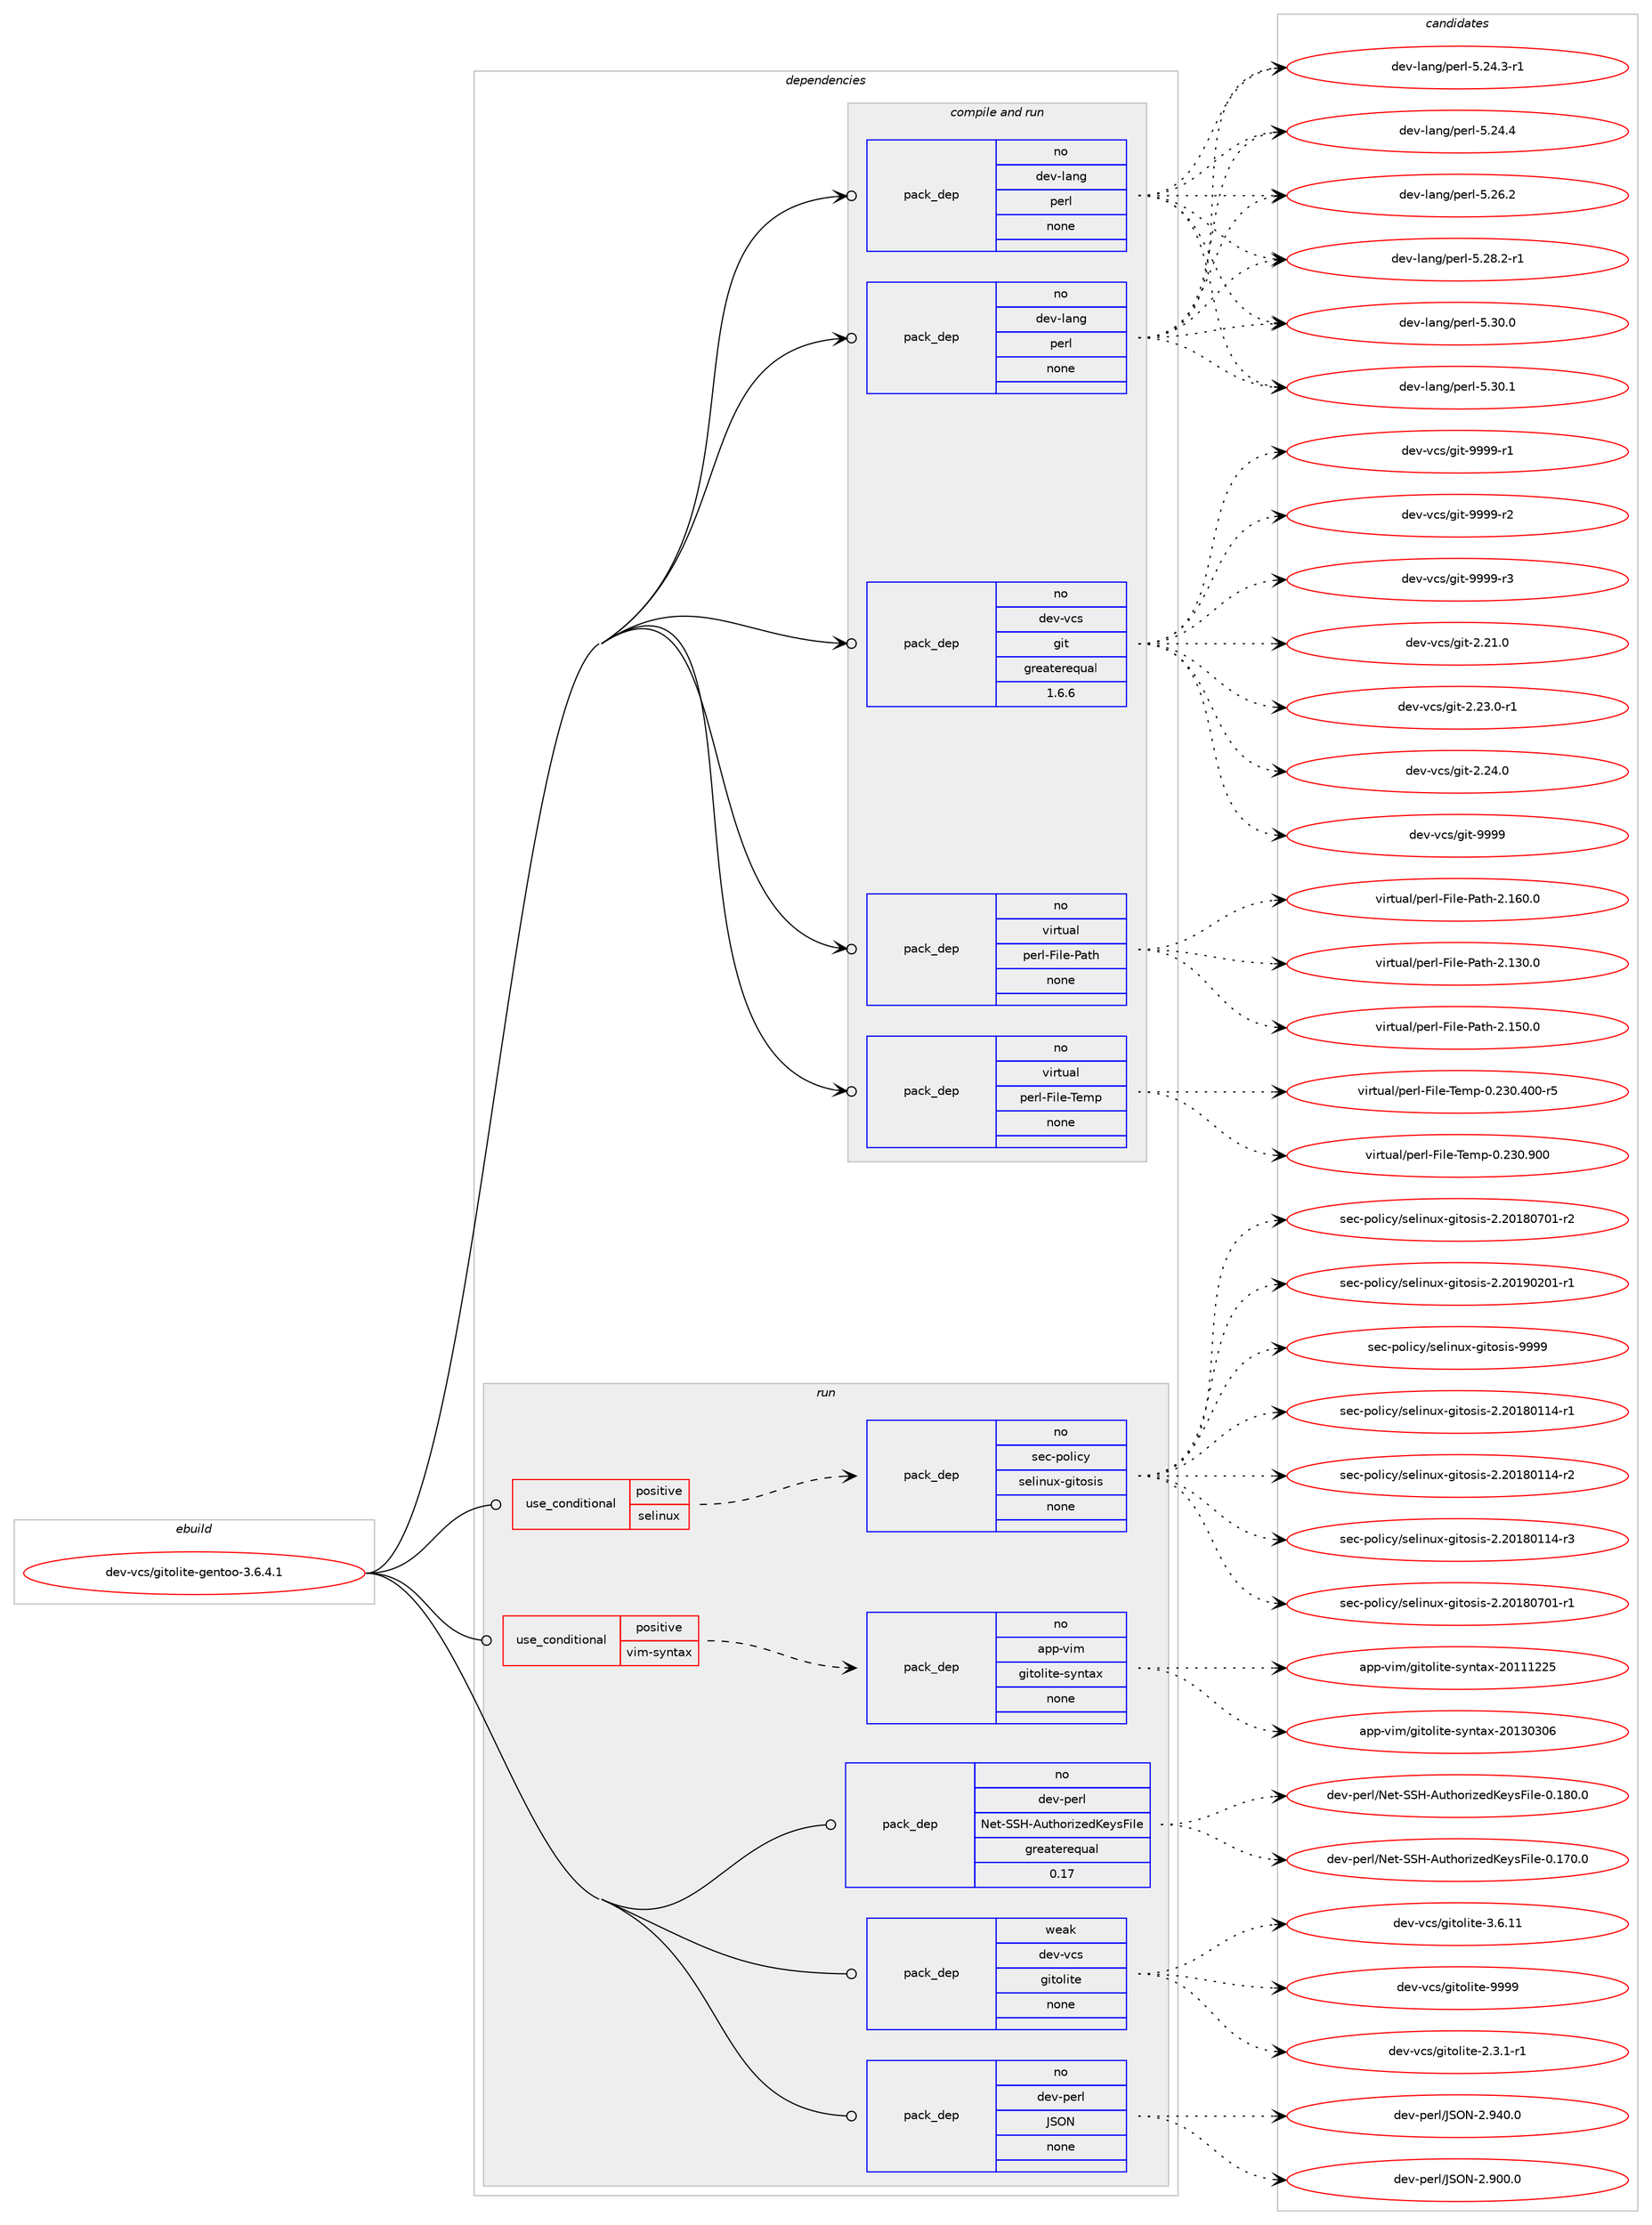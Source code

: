 digraph prolog {

# *************
# Graph options
# *************

newrank=true;
concentrate=true;
compound=true;
graph [rankdir=LR,fontname=Helvetica,fontsize=10,ranksep=1.5];#, ranksep=2.5, nodesep=0.2];
edge  [arrowhead=vee];
node  [fontname=Helvetica,fontsize=10];

# **********
# The ebuild
# **********

subgraph cluster_leftcol {
color=gray;
rank=same;
label=<<i>ebuild</i>>;
id [label="dev-vcs/gitolite-gentoo-3.6.4.1", color=red, width=4, href="../dev-vcs/gitolite-gentoo-3.6.4.1.svg"];
}

# ****************
# The dependencies
# ****************

subgraph cluster_midcol {
color=gray;
label=<<i>dependencies</i>>;
subgraph cluster_compile {
fillcolor="#eeeeee";
style=filled;
label=<<i>compile</i>>;
}
subgraph cluster_compileandrun {
fillcolor="#eeeeee";
style=filled;
label=<<i>compile and run</i>>;
subgraph pack538565 {
dependency734661 [label=<<TABLE BORDER="0" CELLBORDER="1" CELLSPACING="0" CELLPADDING="4" WIDTH="220"><TR><TD ROWSPAN="6" CELLPADDING="30">pack_dep</TD></TR><TR><TD WIDTH="110">no</TD></TR><TR><TD>dev-lang</TD></TR><TR><TD>perl</TD></TR><TR><TD>none</TD></TR><TR><TD></TD></TR></TABLE>>, shape=none, color=blue];
}
id:e -> dependency734661:w [weight=20,style="solid",arrowhead="odotvee"];
subgraph pack538566 {
dependency734662 [label=<<TABLE BORDER="0" CELLBORDER="1" CELLSPACING="0" CELLPADDING="4" WIDTH="220"><TR><TD ROWSPAN="6" CELLPADDING="30">pack_dep</TD></TR><TR><TD WIDTH="110">no</TD></TR><TR><TD>dev-lang</TD></TR><TR><TD>perl</TD></TR><TR><TD>none</TD></TR><TR><TD></TD></TR></TABLE>>, shape=none, color=blue];
}
id:e -> dependency734662:w [weight=20,style="solid",arrowhead="odotvee"];
subgraph pack538567 {
dependency734663 [label=<<TABLE BORDER="0" CELLBORDER="1" CELLSPACING="0" CELLPADDING="4" WIDTH="220"><TR><TD ROWSPAN="6" CELLPADDING="30">pack_dep</TD></TR><TR><TD WIDTH="110">no</TD></TR><TR><TD>dev-vcs</TD></TR><TR><TD>git</TD></TR><TR><TD>greaterequal</TD></TR><TR><TD>1.6.6</TD></TR></TABLE>>, shape=none, color=blue];
}
id:e -> dependency734663:w [weight=20,style="solid",arrowhead="odotvee"];
subgraph pack538568 {
dependency734664 [label=<<TABLE BORDER="0" CELLBORDER="1" CELLSPACING="0" CELLPADDING="4" WIDTH="220"><TR><TD ROWSPAN="6" CELLPADDING="30">pack_dep</TD></TR><TR><TD WIDTH="110">no</TD></TR><TR><TD>virtual</TD></TR><TR><TD>perl-File-Path</TD></TR><TR><TD>none</TD></TR><TR><TD></TD></TR></TABLE>>, shape=none, color=blue];
}
id:e -> dependency734664:w [weight=20,style="solid",arrowhead="odotvee"];
subgraph pack538569 {
dependency734665 [label=<<TABLE BORDER="0" CELLBORDER="1" CELLSPACING="0" CELLPADDING="4" WIDTH="220"><TR><TD ROWSPAN="6" CELLPADDING="30">pack_dep</TD></TR><TR><TD WIDTH="110">no</TD></TR><TR><TD>virtual</TD></TR><TR><TD>perl-File-Temp</TD></TR><TR><TD>none</TD></TR><TR><TD></TD></TR></TABLE>>, shape=none, color=blue];
}
id:e -> dependency734665:w [weight=20,style="solid",arrowhead="odotvee"];
}
subgraph cluster_run {
fillcolor="#eeeeee";
style=filled;
label=<<i>run</i>>;
subgraph cond183867 {
dependency734666 [label=<<TABLE BORDER="0" CELLBORDER="1" CELLSPACING="0" CELLPADDING="4"><TR><TD ROWSPAN="3" CELLPADDING="10">use_conditional</TD></TR><TR><TD>positive</TD></TR><TR><TD>selinux</TD></TR></TABLE>>, shape=none, color=red];
subgraph pack538570 {
dependency734667 [label=<<TABLE BORDER="0" CELLBORDER="1" CELLSPACING="0" CELLPADDING="4" WIDTH="220"><TR><TD ROWSPAN="6" CELLPADDING="30">pack_dep</TD></TR><TR><TD WIDTH="110">no</TD></TR><TR><TD>sec-policy</TD></TR><TR><TD>selinux-gitosis</TD></TR><TR><TD>none</TD></TR><TR><TD></TD></TR></TABLE>>, shape=none, color=blue];
}
dependency734666:e -> dependency734667:w [weight=20,style="dashed",arrowhead="vee"];
}
id:e -> dependency734666:w [weight=20,style="solid",arrowhead="odot"];
subgraph cond183868 {
dependency734668 [label=<<TABLE BORDER="0" CELLBORDER="1" CELLSPACING="0" CELLPADDING="4"><TR><TD ROWSPAN="3" CELLPADDING="10">use_conditional</TD></TR><TR><TD>positive</TD></TR><TR><TD>vim-syntax</TD></TR></TABLE>>, shape=none, color=red];
subgraph pack538571 {
dependency734669 [label=<<TABLE BORDER="0" CELLBORDER="1" CELLSPACING="0" CELLPADDING="4" WIDTH="220"><TR><TD ROWSPAN="6" CELLPADDING="30">pack_dep</TD></TR><TR><TD WIDTH="110">no</TD></TR><TR><TD>app-vim</TD></TR><TR><TD>gitolite-syntax</TD></TR><TR><TD>none</TD></TR><TR><TD></TD></TR></TABLE>>, shape=none, color=blue];
}
dependency734668:e -> dependency734669:w [weight=20,style="dashed",arrowhead="vee"];
}
id:e -> dependency734668:w [weight=20,style="solid",arrowhead="odot"];
subgraph pack538572 {
dependency734670 [label=<<TABLE BORDER="0" CELLBORDER="1" CELLSPACING="0" CELLPADDING="4" WIDTH="220"><TR><TD ROWSPAN="6" CELLPADDING="30">pack_dep</TD></TR><TR><TD WIDTH="110">no</TD></TR><TR><TD>dev-perl</TD></TR><TR><TD>JSON</TD></TR><TR><TD>none</TD></TR><TR><TD></TD></TR></TABLE>>, shape=none, color=blue];
}
id:e -> dependency734670:w [weight=20,style="solid",arrowhead="odot"];
subgraph pack538573 {
dependency734671 [label=<<TABLE BORDER="0" CELLBORDER="1" CELLSPACING="0" CELLPADDING="4" WIDTH="220"><TR><TD ROWSPAN="6" CELLPADDING="30">pack_dep</TD></TR><TR><TD WIDTH="110">no</TD></TR><TR><TD>dev-perl</TD></TR><TR><TD>Net-SSH-AuthorizedKeysFile</TD></TR><TR><TD>greaterequal</TD></TR><TR><TD>0.17</TD></TR></TABLE>>, shape=none, color=blue];
}
id:e -> dependency734671:w [weight=20,style="solid",arrowhead="odot"];
subgraph pack538574 {
dependency734672 [label=<<TABLE BORDER="0" CELLBORDER="1" CELLSPACING="0" CELLPADDING="4" WIDTH="220"><TR><TD ROWSPAN="6" CELLPADDING="30">pack_dep</TD></TR><TR><TD WIDTH="110">weak</TD></TR><TR><TD>dev-vcs</TD></TR><TR><TD>gitolite</TD></TR><TR><TD>none</TD></TR><TR><TD></TD></TR></TABLE>>, shape=none, color=blue];
}
id:e -> dependency734672:w [weight=20,style="solid",arrowhead="odot"];
}
}

# **************
# The candidates
# **************

subgraph cluster_choices {
rank=same;
color=gray;
label=<<i>candidates</i>>;

subgraph choice538565 {
color=black;
nodesep=1;
choice100101118451089711010347112101114108455346505246514511449 [label="dev-lang/perl-5.24.3-r1", color=red, width=4,href="../dev-lang/perl-5.24.3-r1.svg"];
choice10010111845108971101034711210111410845534650524652 [label="dev-lang/perl-5.24.4", color=red, width=4,href="../dev-lang/perl-5.24.4.svg"];
choice10010111845108971101034711210111410845534650544650 [label="dev-lang/perl-5.26.2", color=red, width=4,href="../dev-lang/perl-5.26.2.svg"];
choice100101118451089711010347112101114108455346505646504511449 [label="dev-lang/perl-5.28.2-r1", color=red, width=4,href="../dev-lang/perl-5.28.2-r1.svg"];
choice10010111845108971101034711210111410845534651484648 [label="dev-lang/perl-5.30.0", color=red, width=4,href="../dev-lang/perl-5.30.0.svg"];
choice10010111845108971101034711210111410845534651484649 [label="dev-lang/perl-5.30.1", color=red, width=4,href="../dev-lang/perl-5.30.1.svg"];
dependency734661:e -> choice100101118451089711010347112101114108455346505246514511449:w [style=dotted,weight="100"];
dependency734661:e -> choice10010111845108971101034711210111410845534650524652:w [style=dotted,weight="100"];
dependency734661:e -> choice10010111845108971101034711210111410845534650544650:w [style=dotted,weight="100"];
dependency734661:e -> choice100101118451089711010347112101114108455346505646504511449:w [style=dotted,weight="100"];
dependency734661:e -> choice10010111845108971101034711210111410845534651484648:w [style=dotted,weight="100"];
dependency734661:e -> choice10010111845108971101034711210111410845534651484649:w [style=dotted,weight="100"];
}
subgraph choice538566 {
color=black;
nodesep=1;
choice100101118451089711010347112101114108455346505246514511449 [label="dev-lang/perl-5.24.3-r1", color=red, width=4,href="../dev-lang/perl-5.24.3-r1.svg"];
choice10010111845108971101034711210111410845534650524652 [label="dev-lang/perl-5.24.4", color=red, width=4,href="../dev-lang/perl-5.24.4.svg"];
choice10010111845108971101034711210111410845534650544650 [label="dev-lang/perl-5.26.2", color=red, width=4,href="../dev-lang/perl-5.26.2.svg"];
choice100101118451089711010347112101114108455346505646504511449 [label="dev-lang/perl-5.28.2-r1", color=red, width=4,href="../dev-lang/perl-5.28.2-r1.svg"];
choice10010111845108971101034711210111410845534651484648 [label="dev-lang/perl-5.30.0", color=red, width=4,href="../dev-lang/perl-5.30.0.svg"];
choice10010111845108971101034711210111410845534651484649 [label="dev-lang/perl-5.30.1", color=red, width=4,href="../dev-lang/perl-5.30.1.svg"];
dependency734662:e -> choice100101118451089711010347112101114108455346505246514511449:w [style=dotted,weight="100"];
dependency734662:e -> choice10010111845108971101034711210111410845534650524652:w [style=dotted,weight="100"];
dependency734662:e -> choice10010111845108971101034711210111410845534650544650:w [style=dotted,weight="100"];
dependency734662:e -> choice100101118451089711010347112101114108455346505646504511449:w [style=dotted,weight="100"];
dependency734662:e -> choice10010111845108971101034711210111410845534651484648:w [style=dotted,weight="100"];
dependency734662:e -> choice10010111845108971101034711210111410845534651484649:w [style=dotted,weight="100"];
}
subgraph choice538567 {
color=black;
nodesep=1;
choice10010111845118991154710310511645504650494648 [label="dev-vcs/git-2.21.0", color=red, width=4,href="../dev-vcs/git-2.21.0.svg"];
choice100101118451189911547103105116455046505146484511449 [label="dev-vcs/git-2.23.0-r1", color=red, width=4,href="../dev-vcs/git-2.23.0-r1.svg"];
choice10010111845118991154710310511645504650524648 [label="dev-vcs/git-2.24.0", color=red, width=4,href="../dev-vcs/git-2.24.0.svg"];
choice1001011184511899115471031051164557575757 [label="dev-vcs/git-9999", color=red, width=4,href="../dev-vcs/git-9999.svg"];
choice10010111845118991154710310511645575757574511449 [label="dev-vcs/git-9999-r1", color=red, width=4,href="../dev-vcs/git-9999-r1.svg"];
choice10010111845118991154710310511645575757574511450 [label="dev-vcs/git-9999-r2", color=red, width=4,href="../dev-vcs/git-9999-r2.svg"];
choice10010111845118991154710310511645575757574511451 [label="dev-vcs/git-9999-r3", color=red, width=4,href="../dev-vcs/git-9999-r3.svg"];
dependency734663:e -> choice10010111845118991154710310511645504650494648:w [style=dotted,weight="100"];
dependency734663:e -> choice100101118451189911547103105116455046505146484511449:w [style=dotted,weight="100"];
dependency734663:e -> choice10010111845118991154710310511645504650524648:w [style=dotted,weight="100"];
dependency734663:e -> choice1001011184511899115471031051164557575757:w [style=dotted,weight="100"];
dependency734663:e -> choice10010111845118991154710310511645575757574511449:w [style=dotted,weight="100"];
dependency734663:e -> choice10010111845118991154710310511645575757574511450:w [style=dotted,weight="100"];
dependency734663:e -> choice10010111845118991154710310511645575757574511451:w [style=dotted,weight="100"];
}
subgraph choice538568 {
color=black;
nodesep=1;
choice118105114116117971084711210111410845701051081014580971161044550464951484648 [label="virtual/perl-File-Path-2.130.0", color=red, width=4,href="../virtual/perl-File-Path-2.130.0.svg"];
choice118105114116117971084711210111410845701051081014580971161044550464953484648 [label="virtual/perl-File-Path-2.150.0", color=red, width=4,href="../virtual/perl-File-Path-2.150.0.svg"];
choice118105114116117971084711210111410845701051081014580971161044550464954484648 [label="virtual/perl-File-Path-2.160.0", color=red, width=4,href="../virtual/perl-File-Path-2.160.0.svg"];
dependency734664:e -> choice118105114116117971084711210111410845701051081014580971161044550464951484648:w [style=dotted,weight="100"];
dependency734664:e -> choice118105114116117971084711210111410845701051081014580971161044550464953484648:w [style=dotted,weight="100"];
dependency734664:e -> choice118105114116117971084711210111410845701051081014580971161044550464954484648:w [style=dotted,weight="100"];
}
subgraph choice538569 {
color=black;
nodesep=1;
choice118105114116117971084711210111410845701051081014584101109112454846505148465248484511453 [label="virtual/perl-File-Temp-0.230.400-r5", color=red, width=4,href="../virtual/perl-File-Temp-0.230.400-r5.svg"];
choice11810511411611797108471121011141084570105108101458410110911245484650514846574848 [label="virtual/perl-File-Temp-0.230.900", color=red, width=4,href="../virtual/perl-File-Temp-0.230.900.svg"];
dependency734665:e -> choice118105114116117971084711210111410845701051081014584101109112454846505148465248484511453:w [style=dotted,weight="100"];
dependency734665:e -> choice11810511411611797108471121011141084570105108101458410110911245484650514846574848:w [style=dotted,weight="100"];
}
subgraph choice538570 {
color=black;
nodesep=1;
choice115101994511211110810599121471151011081051101171204510310511611111510511545504650484956484949524511449 [label="sec-policy/selinux-gitosis-2.20180114-r1", color=red, width=4,href="../sec-policy/selinux-gitosis-2.20180114-r1.svg"];
choice115101994511211110810599121471151011081051101171204510310511611111510511545504650484956484949524511450 [label="sec-policy/selinux-gitosis-2.20180114-r2", color=red, width=4,href="../sec-policy/selinux-gitosis-2.20180114-r2.svg"];
choice115101994511211110810599121471151011081051101171204510310511611111510511545504650484956484949524511451 [label="sec-policy/selinux-gitosis-2.20180114-r3", color=red, width=4,href="../sec-policy/selinux-gitosis-2.20180114-r3.svg"];
choice115101994511211110810599121471151011081051101171204510310511611111510511545504650484956485548494511449 [label="sec-policy/selinux-gitosis-2.20180701-r1", color=red, width=4,href="../sec-policy/selinux-gitosis-2.20180701-r1.svg"];
choice115101994511211110810599121471151011081051101171204510310511611111510511545504650484956485548494511450 [label="sec-policy/selinux-gitosis-2.20180701-r2", color=red, width=4,href="../sec-policy/selinux-gitosis-2.20180701-r2.svg"];
choice115101994511211110810599121471151011081051101171204510310511611111510511545504650484957485048494511449 [label="sec-policy/selinux-gitosis-2.20190201-r1", color=red, width=4,href="../sec-policy/selinux-gitosis-2.20190201-r1.svg"];
choice11510199451121111081059912147115101108105110117120451031051161111151051154557575757 [label="sec-policy/selinux-gitosis-9999", color=red, width=4,href="../sec-policy/selinux-gitosis-9999.svg"];
dependency734667:e -> choice115101994511211110810599121471151011081051101171204510310511611111510511545504650484956484949524511449:w [style=dotted,weight="100"];
dependency734667:e -> choice115101994511211110810599121471151011081051101171204510310511611111510511545504650484956484949524511450:w [style=dotted,weight="100"];
dependency734667:e -> choice115101994511211110810599121471151011081051101171204510310511611111510511545504650484956484949524511451:w [style=dotted,weight="100"];
dependency734667:e -> choice115101994511211110810599121471151011081051101171204510310511611111510511545504650484956485548494511449:w [style=dotted,weight="100"];
dependency734667:e -> choice115101994511211110810599121471151011081051101171204510310511611111510511545504650484956485548494511450:w [style=dotted,weight="100"];
dependency734667:e -> choice115101994511211110810599121471151011081051101171204510310511611111510511545504650484957485048494511449:w [style=dotted,weight="100"];
dependency734667:e -> choice11510199451121111081059912147115101108105110117120451031051161111151051154557575757:w [style=dotted,weight="100"];
}
subgraph choice538571 {
color=black;
nodesep=1;
choice9711211245118105109471031051161111081051161014511512111011697120455048494949505053 [label="app-vim/gitolite-syntax-20111225", color=red, width=4,href="../app-vim/gitolite-syntax-20111225.svg"];
choice9711211245118105109471031051161111081051161014511512111011697120455048495148514854 [label="app-vim/gitolite-syntax-20130306", color=red, width=4,href="../app-vim/gitolite-syntax-20130306.svg"];
dependency734669:e -> choice9711211245118105109471031051161111081051161014511512111011697120455048494949505053:w [style=dotted,weight="100"];
dependency734669:e -> choice9711211245118105109471031051161111081051161014511512111011697120455048495148514854:w [style=dotted,weight="100"];
}
subgraph choice538572 {
color=black;
nodesep=1;
choice1001011184511210111410847748379784550465748484648 [label="dev-perl/JSON-2.900.0", color=red, width=4,href="../dev-perl/JSON-2.900.0.svg"];
choice1001011184511210111410847748379784550465752484648 [label="dev-perl/JSON-2.940.0", color=red, width=4,href="../dev-perl/JSON-2.940.0.svg"];
dependency734670:e -> choice1001011184511210111410847748379784550465748484648:w [style=dotted,weight="100"];
dependency734670:e -> choice1001011184511210111410847748379784550465752484648:w [style=dotted,weight="100"];
}
subgraph choice538573 {
color=black;
nodesep=1;
choice10010111845112101114108477810111645838372456511711610411111410512210110075101121115701051081014548464955484648 [label="dev-perl/Net-SSH-AuthorizedKeysFile-0.170.0", color=red, width=4,href="../dev-perl/Net-SSH-AuthorizedKeysFile-0.170.0.svg"];
choice10010111845112101114108477810111645838372456511711610411111410512210110075101121115701051081014548464956484648 [label="dev-perl/Net-SSH-AuthorizedKeysFile-0.180.0", color=red, width=4,href="../dev-perl/Net-SSH-AuthorizedKeysFile-0.180.0.svg"];
dependency734671:e -> choice10010111845112101114108477810111645838372456511711610411111410512210110075101121115701051081014548464955484648:w [style=dotted,weight="100"];
dependency734671:e -> choice10010111845112101114108477810111645838372456511711610411111410512210110075101121115701051081014548464956484648:w [style=dotted,weight="100"];
}
subgraph choice538574 {
color=black;
nodesep=1;
choice1001011184511899115471031051161111081051161014550465146494511449 [label="dev-vcs/gitolite-2.3.1-r1", color=red, width=4,href="../dev-vcs/gitolite-2.3.1-r1.svg"];
choice10010111845118991154710310511611110810511610145514654464949 [label="dev-vcs/gitolite-3.6.11", color=red, width=4,href="../dev-vcs/gitolite-3.6.11.svg"];
choice1001011184511899115471031051161111081051161014557575757 [label="dev-vcs/gitolite-9999", color=red, width=4,href="../dev-vcs/gitolite-9999.svg"];
dependency734672:e -> choice1001011184511899115471031051161111081051161014550465146494511449:w [style=dotted,weight="100"];
dependency734672:e -> choice10010111845118991154710310511611110810511610145514654464949:w [style=dotted,weight="100"];
dependency734672:e -> choice1001011184511899115471031051161111081051161014557575757:w [style=dotted,weight="100"];
}
}

}
